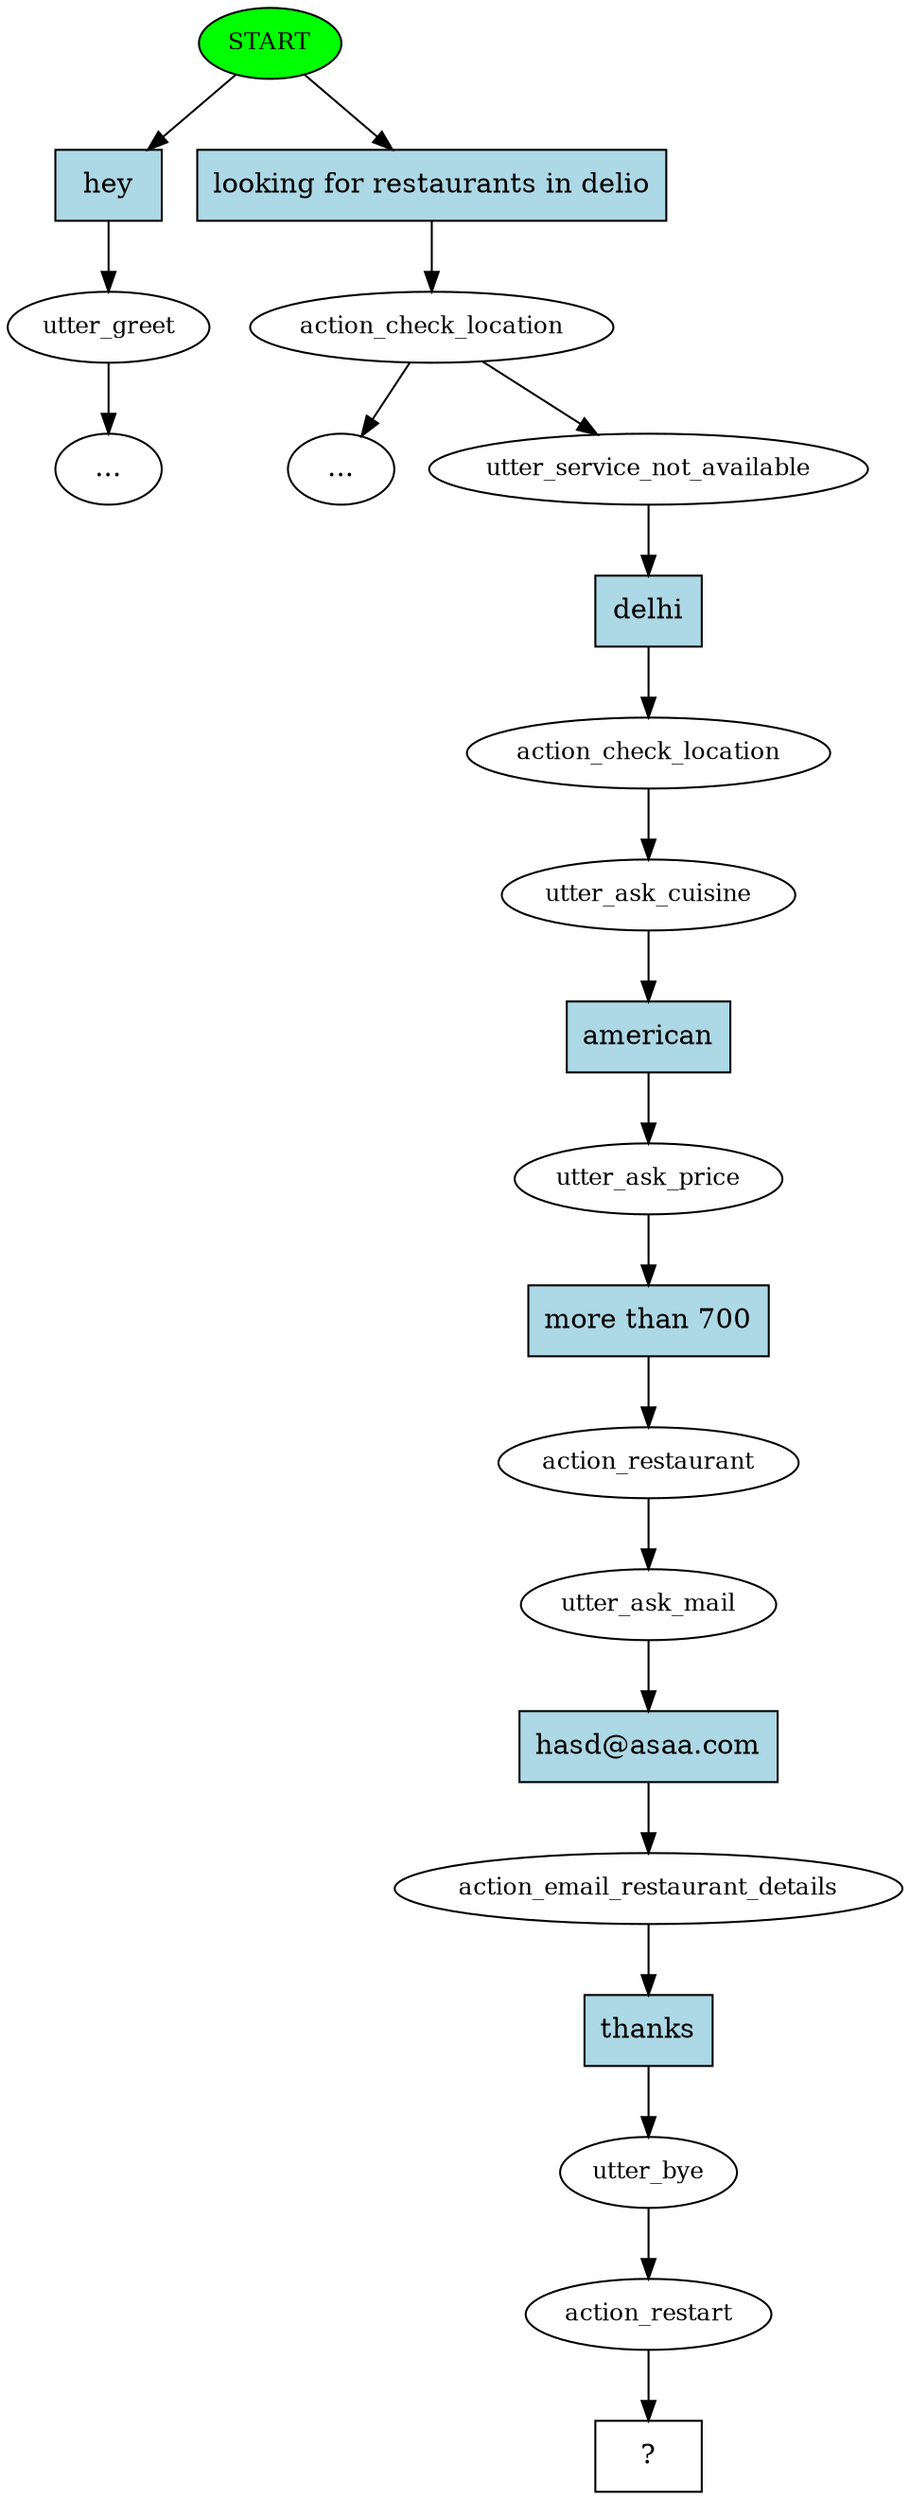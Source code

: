 digraph  {
0 [class="start active", fillcolor=green, fontsize=12, label=START, style=filled];
1 [class="", fontsize=12, label=utter_greet];
"-34" [class=ellipsis, label="..."];
33 [class=active, fontsize=12, label=action_check_location];
"-35" [class=ellipsis, label="..."];
35 [class=active, fontsize=12, label=utter_service_not_available];
36 [class=active, fontsize=12, label=action_check_location];
37 [class=active, fontsize=12, label=utter_ask_cuisine];
38 [class=active, fontsize=12, label=utter_ask_price];
39 [class=active, fontsize=12, label=action_restaurant];
40 [class=active, fontsize=12, label=utter_ask_mail];
41 [class=active, fontsize=12, label=action_email_restaurant_details];
42 [class=active, fontsize=12, label=utter_bye];
43 [class=active, fontsize=12, label=action_restart];
44 [class="intent dashed active", label="  ?  ", shape=rect];
45 [class=intent, fillcolor=lightblue, label=hey, shape=rect, style=filled];
46 [class="intent active", fillcolor=lightblue, label="looking for restaurants in delio", shape=rect, style=filled];
47 [class="intent active", fillcolor=lightblue, label=delhi, shape=rect, style=filled];
48 [class="intent active", fillcolor=lightblue, label=american, shape=rect, style=filled];
49 [class="intent active", fillcolor=lightblue, label="more than 700", shape=rect, style=filled];
50 [class="intent active", fillcolor=lightblue, label="hasd@asaa.com", shape=rect, style=filled];
51 [class="intent active", fillcolor=lightblue, label=thanks, shape=rect, style=filled];
0 -> 45  [class="", key=0];
0 -> 46  [class=active, key=0];
1 -> "-34"  [class="", key=NONE, label=""];
33 -> "-35"  [class="", key=NONE, label=""];
33 -> 35  [class=active, key=NONE, label=""];
35 -> 47  [class=active, key=0];
36 -> 37  [class=active, key=NONE, label=""];
37 -> 48  [class=active, key=0];
38 -> 49  [class=active, key=0];
39 -> 40  [class=active, key=NONE, label=""];
40 -> 50  [class=active, key=0];
41 -> 51  [class=active, key=0];
42 -> 43  [class=active, key=NONE, label=""];
43 -> 44  [class=active, key=NONE, label=""];
45 -> 1  [class="", key=0];
46 -> 33  [class=active, key=0];
47 -> 36  [class=active, key=0];
48 -> 38  [class=active, key=0];
49 -> 39  [class=active, key=0];
50 -> 41  [class=active, key=0];
51 -> 42  [class=active, key=0];
}
